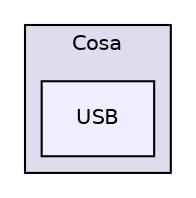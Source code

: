 digraph "cores/cosa/Cosa/USB" {
  compound=true
  node [ fontsize="10", fontname="Helvetica"];
  edge [ labelfontsize="10", labelfontname="Helvetica"];
  subgraph clusterdir_8d48fc4dc712b5485a4a9f61b9daccce {
    graph [ bgcolor="#ddddee", pencolor="black", label="Cosa" fontname="Helvetica", fontsize="10", URL="dir_8d48fc4dc712b5485a4a9f61b9daccce.html"]
  dir_611820b2532762dfa1720af8275e331f [shape=box, label="USB", style="filled", fillcolor="#eeeeff", pencolor="black", URL="dir_611820b2532762dfa1720af8275e331f.html"];
  }
}
